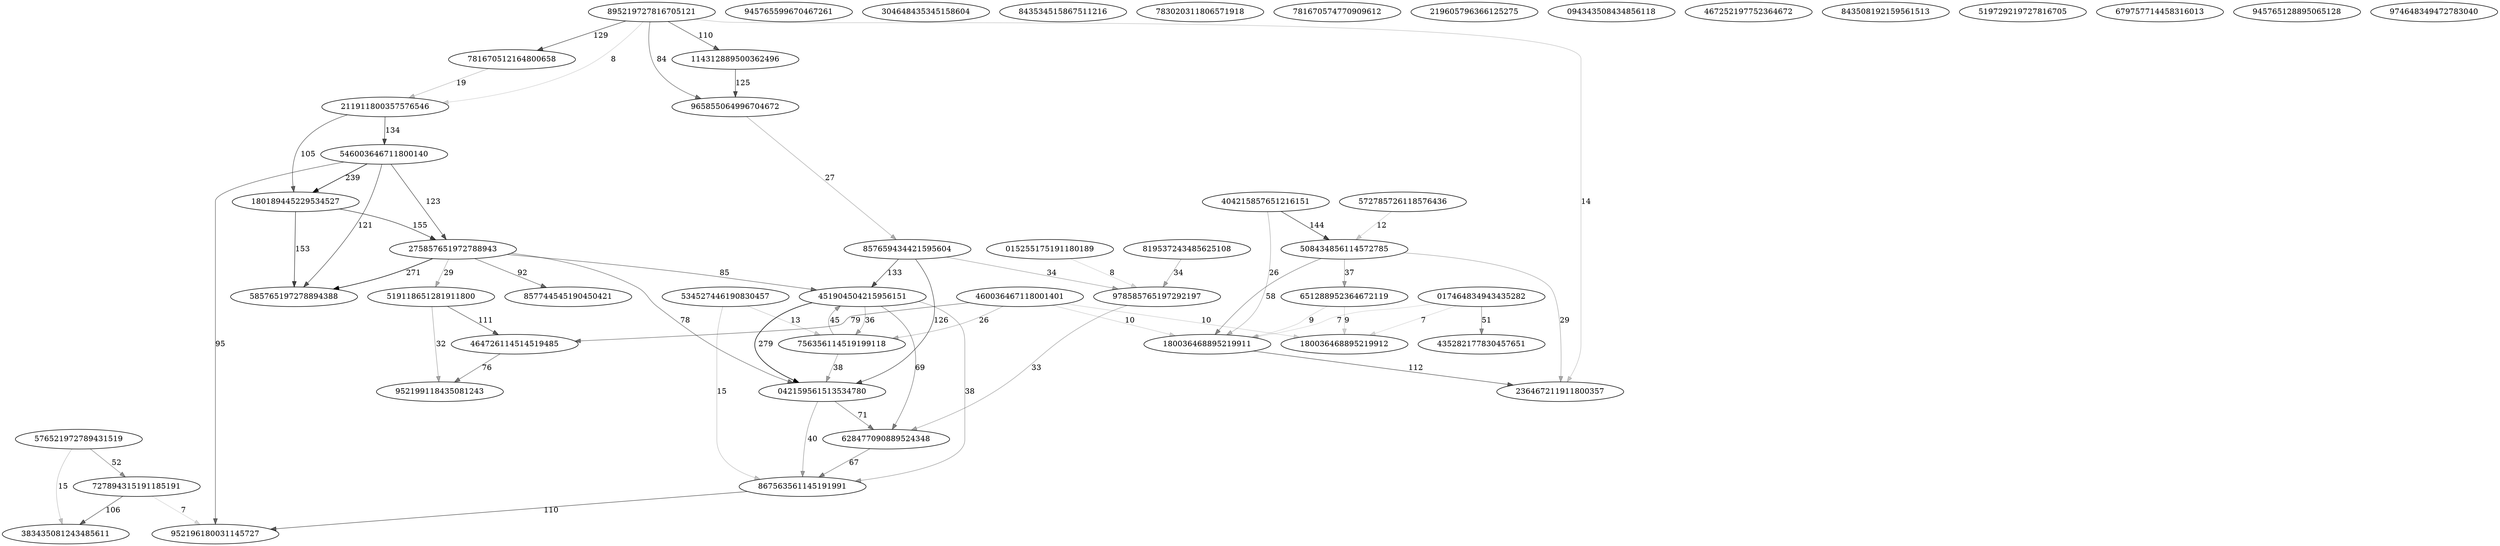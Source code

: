 digraph {
	867563561145191991
	781670512164800658
	945765599670467261
	275857651972788943
	304648435345158604
	843534515867511216
	464726114514519485
	585765197278894388
	042159561513534780
	180036468895219911
	783020311806571918
	727894315191185191
	383435081243485611
	781670574770909612
	978585765197292197
	756356114519199118
	017464834943435282
	508434856114572785
	219605796366125275
	572785726118576436
	404215857651216151
	114312889500362496
	094343508434856118
	534527446190830457
	467252197752364672
	451904504215956151
	843508192159561513
	519118651281911800
	236467211911800357
	576521972789431519
	857744545190450421
	015255175191180189
	519729219727816705
	211911800357576546
	952196180031145727
	679757714458316013
	546003646711800140
	895219727816705121
	180189445229534527
	435282177830457651
	945765128895065128
	651288952364672119
	180036468895219912
	857659434421595604
	819537243485625108
	974648349472783040
	460036467118001401
	952199118435081243
	965855064996704672
	628477090889524348
	867563561145191991 -> 952196180031145727 [label=110 color="#000000a0"]
	781670512164800658 -> 211911800357576546 [label=19 color="#00000042"]
	275857651972788943 -> 585765197278894388 [label=271 color="#000000fb"]
	275857651972788943 -> 042159561513534780 [label=78 color="#00000086"]
	275857651972788943 -> 451904504215956151 [label=85 color="#0000008c"]
	275857651972788943 -> 519118651281911800 [label=29 color="#00000052"]
	275857651972788943 -> 857744545190450421 [label=92 color="#00000092"]
	464726114514519485 -> 952199118435081243 [label=76 color="#00000085"]
	042159561513534780 -> 867563561145191991 [label=40 color="#00000060"]
	042159561513534780 -> 628477090889524348 [label=71 color="#00000080"]
	180036468895219911 -> 236467211911800357 [label=112 color="#000000a1"]
	727894315191185191 -> 383435081243485611 [label=106 color="#0000009d"]
	727894315191185191 -> 952196180031145727 [label=7 color="#00000028"]
	978585765197292197 -> 628477090889524348 [label=33 color="#00000057"]
	756356114519199118 -> 042159561513534780 [label=38 color="#0000005e"]
	756356114519199118 -> 451904504215956151 [label=45 color="#00000066"]
	017464834943435282 -> 180036468895219911 [label=7 color="#00000028"]
	017464834943435282 -> 435282177830457651 [label=51 color="#0000006d"]
	017464834943435282 -> 180036468895219912 [label=7 color="#00000028"]
	508434856114572785 -> 180036468895219911 [label=58 color="#00000074"]
	508434856114572785 -> 236467211911800357 [label=29 color="#00000052"]
	508434856114572785 -> 651288952364672119 [label=37 color="#0000005c"]
	572785726118576436 -> 508434856114572785 [label=12 color="#00000034"]
	404215857651216151 -> 180036468895219911 [label=26 color="#0000004d"]
	404215857651216151 -> 508434856114572785 [label=144 color="#000000b7"]
	114312889500362496 -> 965855064996704672 [label=125 color="#000000aa"]
	534527446190830457 -> 867563561145191991 [label=15 color="#0000003b"]
	534527446190830457 -> 756356114519199118 [label=13 color="#00000037"]
	451904504215956151 -> 867563561145191991 [label=38 color="#0000005e"]
	451904504215956151 -> 042159561513534780 [label=279 color="#000000ff"]
	451904504215956151 -> 756356114519199118 [label=36 color="#0000005b"]
	451904504215956151 -> 628477090889524348 [label=69 color="#0000007e"]
	519118651281911800 -> 464726114514519485 [label=111 color="#000000a0"]
	519118651281911800 -> 952199118435081243 [label=32 color="#00000056"]
	576521972789431519 -> 727894315191185191 [label=52 color="#0000006e"]
	576521972789431519 -> 383435081243485611 [label=15 color="#0000003b"]
	015255175191180189 -> 978585765197292197 [label=8 color="#0000002b"]
	211911800357576546 -> 546003646711800140 [label=134 color="#000000b0"]
	211911800357576546 -> 180189445229534527 [label=105 color="#0000009c"]
	546003646711800140 -> 275857651972788943 [label=123 color="#000000a9"]
	546003646711800140 -> 585765197278894388 [label=121 color="#000000a7"]
	546003646711800140 -> 952196180031145727 [label=95 color="#00000094"]
	546003646711800140 -> 180189445229534527 [label=239 color="#000000ec"]
	895219727816705121 -> 781670512164800658 [label=129 color="#000000ad"]
	895219727816705121 -> 114312889500362496 [label=110 color="#000000a0"]
	895219727816705121 -> 236467211911800357 [label=14 color="#00000039"]
	895219727816705121 -> 211911800357576546 [label=8 color="#0000002b"]
	895219727816705121 -> 965855064996704672 [label=84 color="#0000008b"]
	180189445229534527 -> 275857651972788943 [label=155 color="#000000be"]
	180189445229534527 -> 585765197278894388 [label=153 color="#000000bc"]
	651288952364672119 -> 180036468895219911 [label=9 color="#0000002d"]
	651288952364672119 -> 180036468895219912 [label=9 color="#0000002d"]
	857659434421595604 -> 042159561513534780 [label=126 color="#000000ab"]
	857659434421595604 -> 978585765197292197 [label=34 color="#00000059"]
	857659434421595604 -> 451904504215956151 [label=133 color="#000000b0"]
	819537243485625108 -> 978585765197292197 [label=34 color="#00000059"]
	460036467118001401 -> 464726114514519485 [label=79 color="#00000087"]
	460036467118001401 -> 180036468895219911 [label=10 color="#00000030"]
	460036467118001401 -> 756356114519199118 [label=26 color="#0000004d"]
	460036467118001401 -> 180036468895219912 [label=10 color="#00000030"]
	965855064996704672 -> 857659434421595604 [label=27 color="#0000004f"]
	628477090889524348 -> 867563561145191991 [label=67 color="#0000007c"]
}
